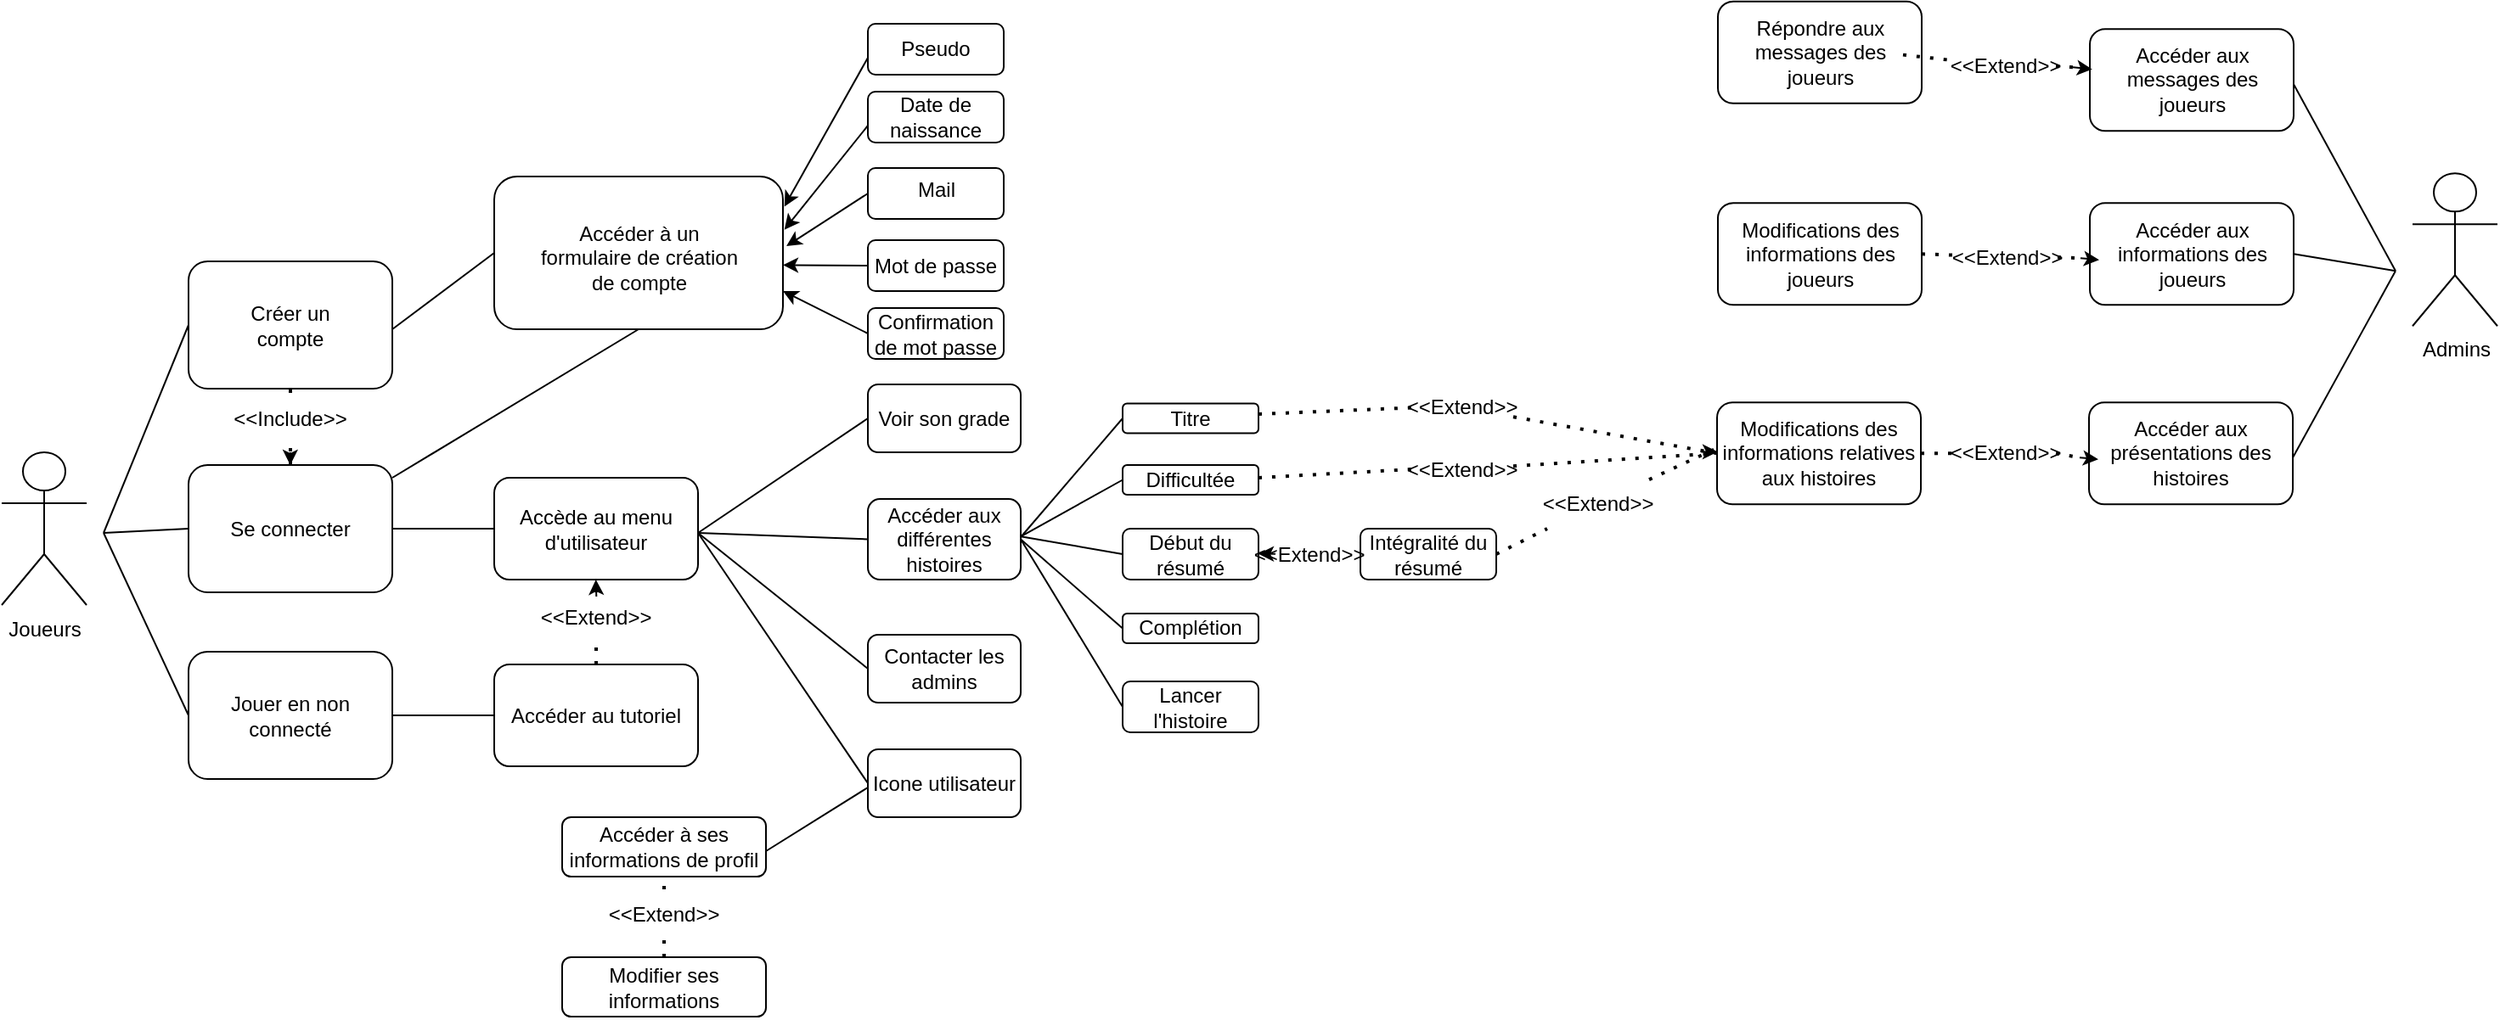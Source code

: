<mxfile version="22.1.18" type="github">
  <diagram name="Page-1" id="AjwULoWMy9asSLQhuLiu">
    <mxGraphModel dx="1093" dy="704" grid="1" gridSize="10" guides="1" tooltips="1" connect="1" arrows="1" fold="1" page="1" pageScale="1" pageWidth="827" pageHeight="1169" math="0" shadow="0">
      <root>
        <mxCell id="0" />
        <mxCell id="1" parent="0" />
        <mxCell id="D1IQfgWgTyx_je3_ZWLh-3" value="Joueurs" style="shape=umlActor;verticalLabelPosition=bottom;verticalAlign=top;html=1;outlineConnect=0;" vertex="1" parent="1">
          <mxGeometry x="30" y="352.5" width="50" height="90" as="geometry" />
        </mxCell>
        <mxCell id="D1IQfgWgTyx_je3_ZWLh-4" value="" style="rounded=1;whiteSpace=wrap;html=1;" vertex="1" parent="1">
          <mxGeometry x="140" y="360" width="120" height="75" as="geometry" />
        </mxCell>
        <mxCell id="D1IQfgWgTyx_je3_ZWLh-7" value="" style="rounded=1;whiteSpace=wrap;html=1;" vertex="1" parent="1">
          <mxGeometry x="140" y="240" width="120" height="75" as="geometry" />
        </mxCell>
        <mxCell id="D1IQfgWgTyx_je3_ZWLh-8" value="Créer un compte" style="text;html=1;strokeColor=none;fillColor=none;align=center;verticalAlign=middle;whiteSpace=wrap;rounded=0;" vertex="1" parent="1">
          <mxGeometry x="160" y="257.5" width="80" height="40" as="geometry" />
        </mxCell>
        <mxCell id="D1IQfgWgTyx_je3_ZWLh-9" value="Se connecter" style="text;html=1;strokeColor=none;fillColor=none;align=center;verticalAlign=middle;whiteSpace=wrap;rounded=0;" vertex="1" parent="1">
          <mxGeometry x="160" y="377.5" width="80" height="40" as="geometry" />
        </mxCell>
        <mxCell id="D1IQfgWgTyx_je3_ZWLh-10" value="" style="rounded=1;whiteSpace=wrap;html=1;" vertex="1" parent="1">
          <mxGeometry x="140" y="470" width="120" height="75" as="geometry" />
        </mxCell>
        <mxCell id="D1IQfgWgTyx_je3_ZWLh-11" value="Jouer en non connecté" style="text;html=1;strokeColor=none;fillColor=none;align=center;verticalAlign=middle;whiteSpace=wrap;rounded=0;" vertex="1" parent="1">
          <mxGeometry x="160" y="487.5" width="80" height="40" as="geometry" />
        </mxCell>
        <mxCell id="D1IQfgWgTyx_je3_ZWLh-13" value="" style="endArrow=none;html=1;rounded=0;entryX=0;entryY=0.5;entryDx=0;entryDy=0;" edge="1" parent="1" target="D1IQfgWgTyx_je3_ZWLh-7">
          <mxGeometry width="50" height="50" relative="1" as="geometry">
            <mxPoint x="90" y="400" as="sourcePoint" />
            <mxPoint x="80" y="310" as="targetPoint" />
          </mxGeometry>
        </mxCell>
        <mxCell id="D1IQfgWgTyx_je3_ZWLh-14" value="" style="endArrow=none;html=1;rounded=0;exitX=0;exitY=0.5;exitDx=0;exitDy=0;" edge="1" parent="1" source="D1IQfgWgTyx_je3_ZWLh-10">
          <mxGeometry width="50" height="50" relative="1" as="geometry">
            <mxPoint x="40" y="450" as="sourcePoint" />
            <mxPoint x="90" y="400" as="targetPoint" />
          </mxGeometry>
        </mxCell>
        <mxCell id="D1IQfgWgTyx_je3_ZWLh-15" value="" style="endArrow=none;html=1;rounded=0;entryX=0;entryY=0.5;entryDx=0;entryDy=0;" edge="1" parent="1" target="D1IQfgWgTyx_je3_ZWLh-4">
          <mxGeometry width="50" height="50" relative="1" as="geometry">
            <mxPoint x="90" y="400" as="sourcePoint" />
            <mxPoint x="140" y="352.5" as="targetPoint" />
          </mxGeometry>
        </mxCell>
        <mxCell id="D1IQfgWgTyx_je3_ZWLh-16" value="" style="rounded=1;whiteSpace=wrap;html=1;" vertex="1" parent="1">
          <mxGeometry x="320" y="190" width="170" height="90" as="geometry" />
        </mxCell>
        <mxCell id="D1IQfgWgTyx_je3_ZWLh-17" value="Accéder à un formulaire de création de compte " style="text;html=1;strokeColor=none;fillColor=none;align=center;verticalAlign=middle;whiteSpace=wrap;rounded=0;" vertex="1" parent="1">
          <mxGeometry x="342.5" y="220" width="125" height="35" as="geometry" />
        </mxCell>
        <mxCell id="D1IQfgWgTyx_je3_ZWLh-18" value="" style="rounded=1;whiteSpace=wrap;html=1;" vertex="1" parent="1">
          <mxGeometry x="540" y="185" width="80" height="30" as="geometry" />
        </mxCell>
        <mxCell id="D1IQfgWgTyx_je3_ZWLh-19" value="Mail" style="text;html=1;strokeColor=none;fillColor=none;align=center;verticalAlign=middle;whiteSpace=wrap;rounded=0;" vertex="1" parent="1">
          <mxGeometry x="517.5" y="180" width="125" height="35" as="geometry" />
        </mxCell>
        <mxCell id="D1IQfgWgTyx_je3_ZWLh-20" value="Mot de passe" style="rounded=1;whiteSpace=wrap;html=1;" vertex="1" parent="1">
          <mxGeometry x="540" y="227.5" width="80" height="30" as="geometry" />
        </mxCell>
        <mxCell id="D1IQfgWgTyx_je3_ZWLh-21" value="Confirmation de mot passe" style="rounded=1;whiteSpace=wrap;html=1;" vertex="1" parent="1">
          <mxGeometry x="540" y="267.5" width="80" height="30" as="geometry" />
        </mxCell>
        <mxCell id="D1IQfgWgTyx_je3_ZWLh-25" value="" style="endArrow=none;dashed=1;html=1;dashPattern=1 3;strokeWidth=2;rounded=0;entryX=0.5;entryY=1;entryDx=0;entryDy=0;" edge="1" parent="1" source="D1IQfgWgTyx_je3_ZWLh-28" target="D1IQfgWgTyx_je3_ZWLh-7">
          <mxGeometry width="50" height="50" relative="1" as="geometry">
            <mxPoint x="200" y="360" as="sourcePoint" />
            <mxPoint x="250" y="310" as="targetPoint" />
          </mxGeometry>
        </mxCell>
        <mxCell id="D1IQfgWgTyx_je3_ZWLh-26" value="" style="endArrow=classic;html=1;rounded=0;" edge="1" parent="1">
          <mxGeometry width="50" height="50" relative="1" as="geometry">
            <mxPoint x="199.91" y="352.5" as="sourcePoint" />
            <mxPoint x="199.91" y="360" as="targetPoint" />
          </mxGeometry>
        </mxCell>
        <mxCell id="D1IQfgWgTyx_je3_ZWLh-29" value="" style="endArrow=none;html=1;rounded=0;entryX=0;entryY=0.5;entryDx=0;entryDy=0;" edge="1" parent="1" target="D1IQfgWgTyx_je3_ZWLh-16">
          <mxGeometry width="50" height="50" relative="1" as="geometry">
            <mxPoint x="260" y="280" as="sourcePoint" />
            <mxPoint x="310" y="230" as="targetPoint" />
          </mxGeometry>
        </mxCell>
        <mxCell id="D1IQfgWgTyx_je3_ZWLh-30" value="" style="endArrow=classic;html=1;rounded=0;exitX=0.18;exitY=0.571;exitDx=0;exitDy=0;exitPerimeter=0;entryX=1.012;entryY=0.456;entryDx=0;entryDy=0;entryPerimeter=0;" edge="1" parent="1" source="D1IQfgWgTyx_je3_ZWLh-19" target="D1IQfgWgTyx_je3_ZWLh-16">
          <mxGeometry width="50" height="50" relative="1" as="geometry">
            <mxPoint x="520" y="220" as="sourcePoint" />
            <mxPoint x="490" y="240" as="targetPoint" />
          </mxGeometry>
        </mxCell>
        <mxCell id="D1IQfgWgTyx_je3_ZWLh-31" value="" style="endArrow=classic;html=1;rounded=0;exitX=0;exitY=0.5;exitDx=0;exitDy=0;" edge="1" parent="1" source="D1IQfgWgTyx_je3_ZWLh-20">
          <mxGeometry width="50" height="50" relative="1" as="geometry">
            <mxPoint x="520" y="242.18" as="sourcePoint" />
            <mxPoint x="490" y="242.18" as="targetPoint" />
          </mxGeometry>
        </mxCell>
        <mxCell id="D1IQfgWgTyx_je3_ZWLh-32" value="" style="endArrow=classic;html=1;rounded=0;exitX=0;exitY=0.5;exitDx=0;exitDy=0;entryX=1;entryY=0.75;entryDx=0;entryDy=0;" edge="1" parent="1" source="D1IQfgWgTyx_je3_ZWLh-21" target="D1IQfgWgTyx_je3_ZWLh-16">
          <mxGeometry width="50" height="50" relative="1" as="geometry">
            <mxPoint x="530" y="267.5" as="sourcePoint" />
            <mxPoint x="490" y="247.5" as="targetPoint" />
          </mxGeometry>
        </mxCell>
        <mxCell id="D1IQfgWgTyx_je3_ZWLh-33" value="Pseudo" style="rounded=1;whiteSpace=wrap;html=1;" vertex="1" parent="1">
          <mxGeometry x="540" y="100" width="80" height="30" as="geometry" />
        </mxCell>
        <mxCell id="D1IQfgWgTyx_je3_ZWLh-34" value="Date de naissance" style="rounded=1;whiteSpace=wrap;html=1;" vertex="1" parent="1">
          <mxGeometry x="540" y="140" width="80" height="30" as="geometry" />
        </mxCell>
        <mxCell id="D1IQfgWgTyx_je3_ZWLh-35" value="" style="endArrow=classic;html=1;rounded=0;exitX=0.18;exitY=0.571;exitDx=0;exitDy=0;exitPerimeter=0;entryX=1.005;entryY=0.197;entryDx=0;entryDy=0;entryPerimeter=0;" edge="1" parent="1" target="D1IQfgWgTyx_je3_ZWLh-16">
          <mxGeometry width="50" height="50" relative="1" as="geometry">
            <mxPoint x="540" y="120" as="sourcePoint" />
            <mxPoint x="490" y="160" as="targetPoint" />
          </mxGeometry>
        </mxCell>
        <mxCell id="D1IQfgWgTyx_je3_ZWLh-36" value="" style="endArrow=classic;html=1;rounded=0;exitX=0.18;exitY=0.571;exitDx=0;exitDy=0;exitPerimeter=0;entryX=1.005;entryY=0.348;entryDx=0;entryDy=0;entryPerimeter=0;" edge="1" parent="1" target="D1IQfgWgTyx_je3_ZWLh-16">
          <mxGeometry width="50" height="50" relative="1" as="geometry">
            <mxPoint x="540" y="160" as="sourcePoint" />
            <mxPoint x="490" y="200" as="targetPoint" />
          </mxGeometry>
        </mxCell>
        <mxCell id="D1IQfgWgTyx_je3_ZWLh-37" value="Accéder au tutoriel" style="rounded=1;whiteSpace=wrap;html=1;" vertex="1" parent="1">
          <mxGeometry x="320" y="477.5" width="120" height="60" as="geometry" />
        </mxCell>
        <mxCell id="D1IQfgWgTyx_je3_ZWLh-38" value="Accède au menu d&#39;utilisateur" style="rounded=1;whiteSpace=wrap;html=1;" vertex="1" parent="1">
          <mxGeometry x="320" y="367.5" width="120" height="60" as="geometry" />
        </mxCell>
        <mxCell id="D1IQfgWgTyx_je3_ZWLh-39" value="" style="endArrow=none;dashed=1;html=1;dashPattern=1 3;strokeWidth=2;rounded=0;exitX=0.5;exitY=0;exitDx=0;exitDy=0;" edge="1" parent="1" source="D1IQfgWgTyx_je3_ZWLh-42">
          <mxGeometry width="50" height="50" relative="1" as="geometry">
            <mxPoint x="330" y="477.5" as="sourcePoint" />
            <mxPoint x="380" y="427.5" as="targetPoint" />
          </mxGeometry>
        </mxCell>
        <mxCell id="D1IQfgWgTyx_je3_ZWLh-40" value="" style="endArrow=classic;html=1;rounded=0;" edge="1" parent="1">
          <mxGeometry width="50" height="50" relative="1" as="geometry">
            <mxPoint x="379.85" y="480" as="sourcePoint" />
            <mxPoint x="379.85" y="480" as="targetPoint" />
          </mxGeometry>
        </mxCell>
        <mxCell id="D1IQfgWgTyx_je3_ZWLh-41" value="" style="endArrow=classic;html=1;rounded=0;" edge="1" parent="1">
          <mxGeometry width="50" height="50" relative="1" as="geometry">
            <mxPoint x="380.15" y="437.5" as="sourcePoint" />
            <mxPoint x="379.85" y="427.5" as="targetPoint" />
          </mxGeometry>
        </mxCell>
        <mxCell id="D1IQfgWgTyx_je3_ZWLh-43" value="" style="endArrow=none;html=1;rounded=0;entryX=0;entryY=0.5;entryDx=0;entryDy=0;exitX=1;exitY=0.5;exitDx=0;exitDy=0;" edge="1" parent="1" source="D1IQfgWgTyx_je3_ZWLh-10" target="D1IQfgWgTyx_je3_ZWLh-37">
          <mxGeometry width="50" height="50" relative="1" as="geometry">
            <mxPoint x="260" y="520" as="sourcePoint" />
            <mxPoint x="310" y="470" as="targetPoint" />
          </mxGeometry>
        </mxCell>
        <mxCell id="D1IQfgWgTyx_je3_ZWLh-44" value="" style="endArrow=none;html=1;rounded=0;entryX=0;entryY=0.5;entryDx=0;entryDy=0;exitX=1;exitY=0.5;exitDx=0;exitDy=0;" edge="1" parent="1" source="D1IQfgWgTyx_je3_ZWLh-4" target="D1IQfgWgTyx_je3_ZWLh-38">
          <mxGeometry width="50" height="50" relative="1" as="geometry">
            <mxPoint x="220" y="450" as="sourcePoint" />
            <mxPoint x="270" y="400" as="targetPoint" />
          </mxGeometry>
        </mxCell>
        <mxCell id="D1IQfgWgTyx_je3_ZWLh-46" value="" style="endArrow=none;html=1;rounded=0;entryX=0.5;entryY=1;entryDx=0;entryDy=0;" edge="1" parent="1" target="D1IQfgWgTyx_je3_ZWLh-16">
          <mxGeometry width="50" height="50" relative="1" as="geometry">
            <mxPoint x="260" y="367.5" as="sourcePoint" />
            <mxPoint x="310" y="317.5" as="targetPoint" />
          </mxGeometry>
        </mxCell>
        <mxCell id="D1IQfgWgTyx_je3_ZWLh-47" value="Accéder aux différentes histoires" style="rounded=1;whiteSpace=wrap;html=1;" vertex="1" parent="1">
          <mxGeometry x="540" y="380" width="90" height="47.5" as="geometry" />
        </mxCell>
        <mxCell id="D1IQfgWgTyx_je3_ZWLh-48" value="Voir son grade" style="rounded=1;whiteSpace=wrap;html=1;" vertex="1" parent="1">
          <mxGeometry x="540" y="312.5" width="90" height="40" as="geometry" />
        </mxCell>
        <mxCell id="D1IQfgWgTyx_je3_ZWLh-49" value="Contacter les admins" style="rounded=1;whiteSpace=wrap;html=1;" vertex="1" parent="1">
          <mxGeometry x="540" y="460" width="90" height="40" as="geometry" />
        </mxCell>
        <mxCell id="D1IQfgWgTyx_je3_ZWLh-50" value="" style="endArrow=none;html=1;rounded=0;entryX=0;entryY=0.5;entryDx=0;entryDy=0;" edge="1" parent="1" target="D1IQfgWgTyx_je3_ZWLh-48">
          <mxGeometry width="50" height="50" relative="1" as="geometry">
            <mxPoint x="440" y="400" as="sourcePoint" />
            <mxPoint x="510" y="350" as="targetPoint" />
          </mxGeometry>
        </mxCell>
        <mxCell id="D1IQfgWgTyx_je3_ZWLh-51" value="" style="endArrow=none;html=1;rounded=0;entryX=0;entryY=0.5;entryDx=0;entryDy=0;" edge="1" parent="1" target="D1IQfgWgTyx_je3_ZWLh-47">
          <mxGeometry width="50" height="50" relative="1" as="geometry">
            <mxPoint x="440" y="400" as="sourcePoint" />
            <mxPoint x="510" y="350" as="targetPoint" />
          </mxGeometry>
        </mxCell>
        <mxCell id="D1IQfgWgTyx_je3_ZWLh-52" value="" style="endArrow=none;html=1;rounded=0;entryX=0;entryY=0.5;entryDx=0;entryDy=0;" edge="1" parent="1" target="D1IQfgWgTyx_je3_ZWLh-49">
          <mxGeometry width="50" height="50" relative="1" as="geometry">
            <mxPoint x="440" y="400" as="sourcePoint" />
            <mxPoint x="510" y="350" as="targetPoint" />
          </mxGeometry>
        </mxCell>
        <mxCell id="D1IQfgWgTyx_je3_ZWLh-53" value="Icone utilisateur" style="rounded=1;whiteSpace=wrap;html=1;" vertex="1" parent="1">
          <mxGeometry x="540" y="527.5" width="90" height="40" as="geometry" />
        </mxCell>
        <mxCell id="D1IQfgWgTyx_je3_ZWLh-54" value="" style="endArrow=none;html=1;rounded=0;entryX=0;entryY=0.5;entryDx=0;entryDy=0;" edge="1" parent="1" target="D1IQfgWgTyx_je3_ZWLh-53">
          <mxGeometry width="50" height="50" relative="1" as="geometry">
            <mxPoint x="440" y="400" as="sourcePoint" />
            <mxPoint x="510" y="350" as="targetPoint" />
          </mxGeometry>
        </mxCell>
        <mxCell id="D1IQfgWgTyx_je3_ZWLh-55" value="Titre" style="rounded=1;whiteSpace=wrap;html=1;" vertex="1" parent="1">
          <mxGeometry x="690" y="323.75" width="80" height="17.5" as="geometry" />
        </mxCell>
        <mxCell id="D1IQfgWgTyx_je3_ZWLh-56" value="Difficultée" style="rounded=1;whiteSpace=wrap;html=1;" vertex="1" parent="1">
          <mxGeometry x="690" y="360" width="80" height="17.5" as="geometry" />
        </mxCell>
        <mxCell id="D1IQfgWgTyx_je3_ZWLh-57" value="Début du résumé" style="rounded=1;whiteSpace=wrap;html=1;" vertex="1" parent="1">
          <mxGeometry x="690" y="397.5" width="80" height="30" as="geometry" />
        </mxCell>
        <mxCell id="D1IQfgWgTyx_je3_ZWLh-58" value="Intégralité du résumé" style="rounded=1;whiteSpace=wrap;html=1;" vertex="1" parent="1">
          <mxGeometry x="830" y="397.5" width="80" height="30" as="geometry" />
        </mxCell>
        <mxCell id="D1IQfgWgTyx_je3_ZWLh-62" value="" style="endArrow=none;dashed=1;html=1;dashPattern=1 3;strokeWidth=2;rounded=0;entryX=0;entryY=0.5;entryDx=0;entryDy=0;exitX=1;exitY=0.5;exitDx=0;exitDy=0;" edge="1" parent="1" source="D1IQfgWgTyx_je3_ZWLh-65" target="D1IQfgWgTyx_je3_ZWLh-58">
          <mxGeometry width="50" height="50" relative="1" as="geometry">
            <mxPoint x="770" y="417.5" as="sourcePoint" />
            <mxPoint x="820" y="367.5" as="targetPoint" />
          </mxGeometry>
        </mxCell>
        <mxCell id="D1IQfgWgTyx_je3_ZWLh-63" value="" style="endArrow=classic;html=1;rounded=0;" edge="1" parent="1">
          <mxGeometry width="50" height="50" relative="1" as="geometry">
            <mxPoint x="780" y="425" as="sourcePoint" />
            <mxPoint x="780" y="425" as="targetPoint" />
          </mxGeometry>
        </mxCell>
        <mxCell id="D1IQfgWgTyx_je3_ZWLh-64" value="" style="endArrow=classic;html=1;rounded=0;" edge="1" parent="1">
          <mxGeometry width="50" height="50" relative="1" as="geometry">
            <mxPoint x="780" y="412.36" as="sourcePoint" />
            <mxPoint x="770" y="412.36" as="targetPoint" />
          </mxGeometry>
        </mxCell>
        <mxCell id="D1IQfgWgTyx_je3_ZWLh-66" value="Complétion" style="rounded=1;whiteSpace=wrap;html=1;" vertex="1" parent="1">
          <mxGeometry x="690" y="447.5" width="80" height="17.5" as="geometry" />
        </mxCell>
        <mxCell id="D1IQfgWgTyx_je3_ZWLh-67" value="" style="endArrow=none;html=1;rounded=0;entryX=0;entryY=0.5;entryDx=0;entryDy=0;exitX=1;exitY=0.5;exitDx=0;exitDy=0;" edge="1" parent="1" source="D1IQfgWgTyx_je3_ZWLh-47" target="D1IQfgWgTyx_je3_ZWLh-66">
          <mxGeometry width="50" height="50" relative="1" as="geometry">
            <mxPoint x="630" y="400" as="sourcePoint" />
            <mxPoint x="750" y="390" as="targetPoint" />
          </mxGeometry>
        </mxCell>
        <mxCell id="D1IQfgWgTyx_je3_ZWLh-68" value="" style="endArrow=none;html=1;rounded=0;entryX=0;entryY=0.5;entryDx=0;entryDy=0;" edge="1" parent="1" target="D1IQfgWgTyx_je3_ZWLh-55">
          <mxGeometry width="50" height="50" relative="1" as="geometry">
            <mxPoint x="630" y="402.5" as="sourcePoint" />
            <mxPoint x="680" y="352.5" as="targetPoint" />
          </mxGeometry>
        </mxCell>
        <mxCell id="D1IQfgWgTyx_je3_ZWLh-69" value="" style="endArrow=none;html=1;rounded=0;exitX=1.007;exitY=0.459;exitDx=0;exitDy=0;exitPerimeter=0;entryX=0;entryY=0.5;entryDx=0;entryDy=0;" edge="1" parent="1" source="D1IQfgWgTyx_je3_ZWLh-47" target="D1IQfgWgTyx_je3_ZWLh-56">
          <mxGeometry width="50" height="50" relative="1" as="geometry">
            <mxPoint x="650" y="422.5" as="sourcePoint" />
            <mxPoint x="700" y="372.5" as="targetPoint" />
          </mxGeometry>
        </mxCell>
        <mxCell id="D1IQfgWgTyx_je3_ZWLh-70" value="" style="endArrow=none;html=1;rounded=0;exitX=1.001;exitY=0.465;exitDx=0;exitDy=0;entryX=0;entryY=0.5;entryDx=0;entryDy=0;exitPerimeter=0;" edge="1" parent="1" source="D1IQfgWgTyx_je3_ZWLh-47" target="D1IQfgWgTyx_je3_ZWLh-57">
          <mxGeometry width="50" height="50" relative="1" as="geometry">
            <mxPoint x="700" y="440" as="sourcePoint" />
            <mxPoint x="750" y="390" as="targetPoint" />
          </mxGeometry>
        </mxCell>
        <mxCell id="D1IQfgWgTyx_je3_ZWLh-71" value="Lancer l&#39;histoire" style="rounded=1;whiteSpace=wrap;html=1;" vertex="1" parent="1">
          <mxGeometry x="690" y="487.5" width="80" height="30" as="geometry" />
        </mxCell>
        <mxCell id="D1IQfgWgTyx_je3_ZWLh-72" value="" style="endArrow=none;html=1;rounded=0;entryX=1;entryY=0.5;entryDx=0;entryDy=0;exitX=0;exitY=0.5;exitDx=0;exitDy=0;" edge="1" parent="1" source="D1IQfgWgTyx_je3_ZWLh-71" target="D1IQfgWgTyx_je3_ZWLh-47">
          <mxGeometry width="50" height="50" relative="1" as="geometry">
            <mxPoint x="790" y="500" as="sourcePoint" />
            <mxPoint x="840" y="450" as="targetPoint" />
          </mxGeometry>
        </mxCell>
        <mxCell id="D1IQfgWgTyx_je3_ZWLh-73" value="Accéder à ses informations de profil" style="rounded=1;whiteSpace=wrap;html=1;" vertex="1" parent="1">
          <mxGeometry x="360" y="567.5" width="120" height="35" as="geometry" />
        </mxCell>
        <mxCell id="D1IQfgWgTyx_je3_ZWLh-74" value="Modifier ses informations" style="rounded=1;whiteSpace=wrap;html=1;" vertex="1" parent="1">
          <mxGeometry x="360" y="650" width="120" height="35" as="geometry" />
        </mxCell>
        <mxCell id="D1IQfgWgTyx_je3_ZWLh-76" value="" style="endArrow=none;dashed=1;html=1;dashPattern=1 3;strokeWidth=2;rounded=0;entryX=0.5;entryY=1;entryDx=0;entryDy=0;exitX=0.5;exitY=0;exitDx=0;exitDy=0;" edge="1" parent="1" source="D1IQfgWgTyx_je3_ZWLh-78" target="D1IQfgWgTyx_je3_ZWLh-73">
          <mxGeometry width="50" height="50" relative="1" as="geometry">
            <mxPoint x="414" y="620" as="sourcePoint" />
            <mxPoint x="464" y="570" as="targetPoint" />
          </mxGeometry>
        </mxCell>
        <mxCell id="D1IQfgWgTyx_je3_ZWLh-79" value="" style="endArrow=none;html=1;rounded=0;" edge="1" parent="1">
          <mxGeometry width="50" height="50" relative="1" as="geometry">
            <mxPoint x="480" y="587.5" as="sourcePoint" />
            <mxPoint x="540" y="550" as="targetPoint" />
          </mxGeometry>
        </mxCell>
        <mxCell id="D1IQfgWgTyx_je3_ZWLh-80" value="Admins" style="shape=umlActor;verticalLabelPosition=bottom;verticalAlign=top;html=1;outlineConnect=0;" vertex="1" parent="1">
          <mxGeometry x="1449.5" y="188.13" width="50" height="90" as="geometry" />
        </mxCell>
        <mxCell id="D1IQfgWgTyx_je3_ZWLh-83" value="Accéder aux messages des joueurs" style="rounded=1;whiteSpace=wrap;html=1;" vertex="1" parent="1">
          <mxGeometry x="1259.5" y="103.13" width="120" height="60" as="geometry" />
        </mxCell>
        <mxCell id="D1IQfgWgTyx_je3_ZWLh-84" value="Accéder aux informations des joueurs" style="rounded=1;whiteSpace=wrap;html=1;" vertex="1" parent="1">
          <mxGeometry x="1259.5" y="205.63" width="120" height="60" as="geometry" />
        </mxCell>
        <mxCell id="D1IQfgWgTyx_je3_ZWLh-85" value="Modifications des informations des joueurs" style="rounded=1;whiteSpace=wrap;html=1;" vertex="1" parent="1">
          <mxGeometry x="1040.5" y="205.63" width="120" height="60" as="geometry" />
        </mxCell>
        <mxCell id="D1IQfgWgTyx_je3_ZWLh-86" value="" style="endArrow=none;dashed=1;html=1;dashPattern=1 3;strokeWidth=2;rounded=0;exitX=1;exitY=0.5;exitDx=0;exitDy=0;" edge="1" parent="1" source="D1IQfgWgTyx_je3_ZWLh-89">
          <mxGeometry width="50" height="50" relative="1" as="geometry">
            <mxPoint x="1149.5" y="118.31" as="sourcePoint" />
            <mxPoint x="1249.5" y="125.63" as="targetPoint" />
          </mxGeometry>
        </mxCell>
        <mxCell id="D1IQfgWgTyx_je3_ZWLh-87" value="" style="endArrow=classic;html=1;rounded=0;" edge="1" parent="1">
          <mxGeometry width="50" height="50" relative="1" as="geometry">
            <mxPoint x="1238.5" y="118.13" as="sourcePoint" />
            <mxPoint x="1238.5" y="118.13" as="targetPoint" />
          </mxGeometry>
        </mxCell>
        <mxCell id="D1IQfgWgTyx_je3_ZWLh-88" value="" style="endArrow=classic;html=1;rounded=0;entryX=0.012;entryY=0.395;entryDx=0;entryDy=0;entryPerimeter=0;" edge="1" parent="1" target="D1IQfgWgTyx_je3_ZWLh-83">
          <mxGeometry width="50" height="50" relative="1" as="geometry">
            <mxPoint x="1249.5" y="125.63" as="sourcePoint" />
            <mxPoint x="1248.5" y="118.13" as="targetPoint" />
          </mxGeometry>
        </mxCell>
        <mxCell id="D1IQfgWgTyx_je3_ZWLh-90" value="" style="endArrow=none;html=1;rounded=0;exitX=1;exitY=0.5;exitDx=0;exitDy=0;" edge="1" parent="1" source="D1IQfgWgTyx_je3_ZWLh-84">
          <mxGeometry width="50" height="50" relative="1" as="geometry">
            <mxPoint x="1379.5" y="248.13" as="sourcePoint" />
            <mxPoint x="1439.5" y="245.63" as="targetPoint" />
          </mxGeometry>
        </mxCell>
        <mxCell id="D1IQfgWgTyx_je3_ZWLh-92" value="" style="endArrow=none;html=1;rounded=0;" edge="1" parent="1">
          <mxGeometry width="50" height="50" relative="1" as="geometry">
            <mxPoint x="1379.5" y="135.63" as="sourcePoint" />
            <mxPoint x="1439.5" y="245.63" as="targetPoint" />
          </mxGeometry>
        </mxCell>
        <mxCell id="D1IQfgWgTyx_je3_ZWLh-93" value="Répondre aux messages des joueurs" style="rounded=1;whiteSpace=wrap;html=1;" vertex="1" parent="1">
          <mxGeometry x="1040.5" y="86.88" width="120" height="60" as="geometry" />
        </mxCell>
        <mxCell id="D1IQfgWgTyx_je3_ZWLh-94" value="" style="endArrow=none;dashed=1;html=1;dashPattern=1 3;strokeWidth=2;rounded=0;exitX=1;exitY=0.5;exitDx=0;exitDy=0;" edge="1" parent="1" source="D1IQfgWgTyx_je3_ZWLh-97">
          <mxGeometry width="50" height="50" relative="1" as="geometry">
            <mxPoint x="1154" y="230.81" as="sourcePoint" />
            <mxPoint x="1254" y="238.13" as="targetPoint" />
          </mxGeometry>
        </mxCell>
        <mxCell id="D1IQfgWgTyx_je3_ZWLh-95" value="" style="endArrow=classic;html=1;rounded=0;" edge="1" parent="1">
          <mxGeometry width="50" height="50" relative="1" as="geometry">
            <mxPoint x="1243" y="230.63" as="sourcePoint" />
            <mxPoint x="1243" y="230.63" as="targetPoint" />
          </mxGeometry>
        </mxCell>
        <mxCell id="D1IQfgWgTyx_je3_ZWLh-96" value="" style="endArrow=classic;html=1;rounded=0;entryX=0.012;entryY=0.395;entryDx=0;entryDy=0;entryPerimeter=0;" edge="1" parent="1">
          <mxGeometry width="50" height="50" relative="1" as="geometry">
            <mxPoint x="1254" y="238.13" as="sourcePoint" />
            <mxPoint x="1265" y="239.13" as="targetPoint" />
          </mxGeometry>
        </mxCell>
        <mxCell id="D1IQfgWgTyx_je3_ZWLh-102" value="Accéder aux présentations des histoires" style="rounded=1;whiteSpace=wrap;html=1;" vertex="1" parent="1">
          <mxGeometry x="1259" y="323.13" width="120" height="60" as="geometry" />
        </mxCell>
        <mxCell id="D1IQfgWgTyx_je3_ZWLh-103" value="Modifications des informations relatives aux histoires" style="rounded=1;whiteSpace=wrap;html=1;" vertex="1" parent="1">
          <mxGeometry x="1040" y="323.13" width="120" height="60" as="geometry" />
        </mxCell>
        <mxCell id="D1IQfgWgTyx_je3_ZWLh-104" value="" style="endArrow=none;dashed=1;html=1;dashPattern=1 3;strokeWidth=2;rounded=0;exitX=1;exitY=0.5;exitDx=0;exitDy=0;" edge="1" parent="1" source="D1IQfgWgTyx_je3_ZWLh-107">
          <mxGeometry width="50" height="50" relative="1" as="geometry">
            <mxPoint x="1153.5" y="348.31" as="sourcePoint" />
            <mxPoint x="1253.5" y="355.63" as="targetPoint" />
          </mxGeometry>
        </mxCell>
        <mxCell id="D1IQfgWgTyx_je3_ZWLh-105" value="" style="endArrow=classic;html=1;rounded=0;" edge="1" parent="1">
          <mxGeometry width="50" height="50" relative="1" as="geometry">
            <mxPoint x="1242.5" y="348.13" as="sourcePoint" />
            <mxPoint x="1242.5" y="348.13" as="targetPoint" />
          </mxGeometry>
        </mxCell>
        <mxCell id="D1IQfgWgTyx_je3_ZWLh-106" value="" style="endArrow=classic;html=1;rounded=0;entryX=0.012;entryY=0.395;entryDx=0;entryDy=0;entryPerimeter=0;" edge="1" parent="1">
          <mxGeometry width="50" height="50" relative="1" as="geometry">
            <mxPoint x="1253.5" y="355.63" as="sourcePoint" />
            <mxPoint x="1264.5" y="356.63" as="targetPoint" />
          </mxGeometry>
        </mxCell>
        <mxCell id="D1IQfgWgTyx_je3_ZWLh-108" value="" style="endArrow=none;html=1;rounded=0;" edge="1" parent="1">
          <mxGeometry width="50" height="50" relative="1" as="geometry">
            <mxPoint x="1379" y="355.63" as="sourcePoint" />
            <mxPoint x="1439.5" y="245.63" as="targetPoint" />
          </mxGeometry>
        </mxCell>
        <mxCell id="D1IQfgWgTyx_je3_ZWLh-117" value="" style="endArrow=none;dashed=1;html=1;dashPattern=1 3;strokeWidth=2;rounded=0;entryX=0;entryY=0.5;entryDx=0;entryDy=0;" edge="1" parent="1" source="D1IQfgWgTyx_je3_ZWLh-123" target="D1IQfgWgTyx_je3_ZWLh-103">
          <mxGeometry width="50" height="50" relative="1" as="geometry">
            <mxPoint x="770" y="330" as="sourcePoint" />
            <mxPoint x="820" y="280" as="targetPoint" />
          </mxGeometry>
        </mxCell>
        <mxCell id="D1IQfgWgTyx_je3_ZWLh-118" value="" style="endArrow=none;dashed=1;html=1;dashPattern=1 3;strokeWidth=2;rounded=0;entryX=0;entryY=0.5;entryDx=0;entryDy=0;" edge="1" parent="1" source="D1IQfgWgTyx_je3_ZWLh-122" target="D1IQfgWgTyx_je3_ZWLh-103">
          <mxGeometry width="50" height="50" relative="1" as="geometry">
            <mxPoint x="770" y="367.5" as="sourcePoint" />
            <mxPoint x="820" y="317.5" as="targetPoint" />
          </mxGeometry>
        </mxCell>
        <mxCell id="D1IQfgWgTyx_je3_ZWLh-119" value="" style="endArrow=none;dashed=1;html=1;dashPattern=1 3;strokeWidth=2;rounded=0;" edge="1" parent="1" source="D1IQfgWgTyx_je3_ZWLh-121">
          <mxGeometry width="50" height="50" relative="1" as="geometry">
            <mxPoint x="910" y="412.5" as="sourcePoint" />
            <mxPoint x="1040" y="350" as="targetPoint" />
          </mxGeometry>
        </mxCell>
        <mxCell id="D1IQfgWgTyx_je3_ZWLh-120" value="" style="endArrow=classic;html=1;rounded=0;" edge="1" parent="1">
          <mxGeometry width="50" height="50" relative="1" as="geometry">
            <mxPoint x="1030.5" y="352.19" as="sourcePoint" />
            <mxPoint x="1040.5" y="352.19" as="targetPoint" />
          </mxGeometry>
        </mxCell>
        <mxCell id="D1IQfgWgTyx_je3_ZWLh-124" value="" style="endArrow=none;dashed=1;html=1;dashPattern=1 3;strokeWidth=2;rounded=0;entryX=0;entryY=0.5;entryDx=0;entryDy=0;" edge="1" parent="1" target="D1IQfgWgTyx_je3_ZWLh-123">
          <mxGeometry width="50" height="50" relative="1" as="geometry">
            <mxPoint x="770" y="330" as="sourcePoint" />
            <mxPoint x="1040" y="353" as="targetPoint" />
          </mxGeometry>
        </mxCell>
        <mxCell id="D1IQfgWgTyx_je3_ZWLh-123" value="&amp;lt;&amp;lt;Extend&amp;gt;&amp;gt;" style="text;html=1;strokeColor=none;fillColor=none;align=center;verticalAlign=middle;whiteSpace=wrap;rounded=0;" vertex="1" parent="1">
          <mxGeometry x="860" y="311.25" width="60" height="30" as="geometry" />
        </mxCell>
        <mxCell id="D1IQfgWgTyx_je3_ZWLh-126" value="" style="endArrow=none;dashed=1;html=1;dashPattern=1 3;strokeWidth=2;rounded=0;entryX=0;entryY=0.5;entryDx=0;entryDy=0;" edge="1" parent="1" target="D1IQfgWgTyx_je3_ZWLh-122">
          <mxGeometry width="50" height="50" relative="1" as="geometry">
            <mxPoint x="770" y="367.5" as="sourcePoint" />
            <mxPoint x="1040" y="353" as="targetPoint" />
          </mxGeometry>
        </mxCell>
        <mxCell id="D1IQfgWgTyx_je3_ZWLh-122" value="&amp;lt;&amp;lt;Extend&amp;gt;&amp;gt;" style="text;html=1;strokeColor=none;fillColor=none;align=center;verticalAlign=middle;whiteSpace=wrap;rounded=0;" vertex="1" parent="1">
          <mxGeometry x="860" y="347.5" width="60" height="30" as="geometry" />
        </mxCell>
        <mxCell id="D1IQfgWgTyx_je3_ZWLh-127" value="" style="endArrow=none;dashed=1;html=1;dashPattern=1 3;strokeWidth=2;rounded=0;" edge="1" parent="1" target="D1IQfgWgTyx_je3_ZWLh-121">
          <mxGeometry width="50" height="50" relative="1" as="geometry">
            <mxPoint x="910" y="412.5" as="sourcePoint" />
            <mxPoint x="1040" y="350" as="targetPoint" />
          </mxGeometry>
        </mxCell>
        <mxCell id="D1IQfgWgTyx_je3_ZWLh-121" value="&amp;lt;&amp;lt;Extend&amp;gt;&amp;gt;" style="text;html=1;strokeColor=none;fillColor=none;align=center;verticalAlign=middle;whiteSpace=wrap;rounded=0;" vertex="1" parent="1">
          <mxGeometry x="940" y="367.5" width="60" height="30" as="geometry" />
        </mxCell>
        <mxCell id="D1IQfgWgTyx_je3_ZWLh-128" value="" style="endArrow=none;dashed=1;html=1;dashPattern=1 3;strokeWidth=2;rounded=0;exitX=1;exitY=0.5;exitDx=0;exitDy=0;" edge="1" parent="1" source="D1IQfgWgTyx_je3_ZWLh-103" target="D1IQfgWgTyx_je3_ZWLh-107">
          <mxGeometry width="50" height="50" relative="1" as="geometry">
            <mxPoint x="1160" y="353" as="sourcePoint" />
            <mxPoint x="1253.5" y="355.63" as="targetPoint" />
          </mxGeometry>
        </mxCell>
        <mxCell id="D1IQfgWgTyx_je3_ZWLh-107" value="&amp;lt;&amp;lt;Extend&amp;gt;&amp;gt;" style="text;html=1;strokeColor=none;fillColor=none;align=center;verticalAlign=middle;whiteSpace=wrap;rounded=0;" vertex="1" parent="1">
          <mxGeometry x="1179.5" y="338.13" width="60" height="30" as="geometry" />
        </mxCell>
        <mxCell id="D1IQfgWgTyx_je3_ZWLh-129" value="" style="endArrow=none;dashed=1;html=1;dashPattern=1 3;strokeWidth=2;rounded=0;exitX=1;exitY=0.5;exitDx=0;exitDy=0;" edge="1" parent="1" source="D1IQfgWgTyx_je3_ZWLh-85" target="D1IQfgWgTyx_je3_ZWLh-97">
          <mxGeometry width="50" height="50" relative="1" as="geometry">
            <mxPoint x="1161" y="236" as="sourcePoint" />
            <mxPoint x="1254" y="238.13" as="targetPoint" />
          </mxGeometry>
        </mxCell>
        <mxCell id="D1IQfgWgTyx_je3_ZWLh-97" value="&amp;lt;&amp;lt;Extend&amp;gt;&amp;gt;" style="text;html=1;strokeColor=none;fillColor=none;align=center;verticalAlign=middle;whiteSpace=wrap;rounded=0;" vertex="1" parent="1">
          <mxGeometry x="1180.5" y="222.5" width="60" height="30" as="geometry" />
        </mxCell>
        <mxCell id="D1IQfgWgTyx_je3_ZWLh-130" value="" style="endArrow=none;dashed=1;html=1;dashPattern=1 3;strokeWidth=2;rounded=0;exitX=1;exitY=0.5;exitDx=0;exitDy=0;" edge="1" parent="1" target="D1IQfgWgTyx_je3_ZWLh-89">
          <mxGeometry width="50" height="50" relative="1" as="geometry">
            <mxPoint x="1149.5" y="118.31" as="sourcePoint" />
            <mxPoint x="1249.5" y="125.63" as="targetPoint" />
          </mxGeometry>
        </mxCell>
        <mxCell id="D1IQfgWgTyx_je3_ZWLh-89" value="&amp;lt;&amp;lt;Extend&amp;gt;&amp;gt;" style="text;html=1;strokeColor=none;fillColor=none;align=center;verticalAlign=middle;whiteSpace=wrap;rounded=0;" vertex="1" parent="1">
          <mxGeometry x="1179.5" y="110" width="60" height="30" as="geometry" />
        </mxCell>
        <mxCell id="D1IQfgWgTyx_je3_ZWLh-132" value="" style="endArrow=none;dashed=1;html=1;dashPattern=1 3;strokeWidth=2;rounded=0;exitX=0.5;exitY=0;exitDx=0;exitDy=0;" edge="1" parent="1" source="D1IQfgWgTyx_je3_ZWLh-37" target="D1IQfgWgTyx_je3_ZWLh-42">
          <mxGeometry width="50" height="50" relative="1" as="geometry">
            <mxPoint x="380" y="478" as="sourcePoint" />
            <mxPoint x="380" y="427.5" as="targetPoint" />
          </mxGeometry>
        </mxCell>
        <mxCell id="D1IQfgWgTyx_je3_ZWLh-42" value="&amp;lt;&amp;lt;Extend&amp;gt;&amp;gt;" style="text;html=1;strokeColor=none;fillColor=none;align=center;verticalAlign=middle;whiteSpace=wrap;rounded=0;" vertex="1" parent="1">
          <mxGeometry x="350" y="435" width="60" height="30" as="geometry" />
        </mxCell>
        <mxCell id="D1IQfgWgTyx_je3_ZWLh-133" value="" style="endArrow=none;dashed=1;html=1;dashPattern=1 3;strokeWidth=2;rounded=0;entryX=0.5;entryY=1;entryDx=0;entryDy=0;exitX=0.5;exitY=0;exitDx=0;exitDy=0;" edge="1" parent="1" source="D1IQfgWgTyx_je3_ZWLh-74" target="D1IQfgWgTyx_je3_ZWLh-78">
          <mxGeometry width="50" height="50" relative="1" as="geometry">
            <mxPoint x="420" y="650" as="sourcePoint" />
            <mxPoint x="420" y="603" as="targetPoint" />
          </mxGeometry>
        </mxCell>
        <mxCell id="D1IQfgWgTyx_je3_ZWLh-78" value="&amp;lt;&amp;lt;Extend&amp;gt;&amp;gt;" style="text;html=1;strokeColor=none;fillColor=none;align=center;verticalAlign=middle;whiteSpace=wrap;rounded=0;" vertex="1" parent="1">
          <mxGeometry x="390" y="610" width="60" height="30" as="geometry" />
        </mxCell>
        <mxCell id="D1IQfgWgTyx_je3_ZWLh-134" value="" style="endArrow=none;dashed=1;html=1;dashPattern=1 3;strokeWidth=2;rounded=0;entryX=0.5;entryY=1;entryDx=0;entryDy=0;" edge="1" parent="1" target="D1IQfgWgTyx_je3_ZWLh-28">
          <mxGeometry width="50" height="50" relative="1" as="geometry">
            <mxPoint x="200" y="360" as="sourcePoint" />
            <mxPoint x="200" y="315" as="targetPoint" />
          </mxGeometry>
        </mxCell>
        <mxCell id="D1IQfgWgTyx_je3_ZWLh-28" value="&amp;lt;&amp;lt;Include&amp;gt;&amp;gt;" style="text;html=1;strokeColor=none;fillColor=none;align=center;verticalAlign=middle;whiteSpace=wrap;rounded=0;" vertex="1" parent="1">
          <mxGeometry x="170" y="317.5" width="60" height="30" as="geometry" />
        </mxCell>
        <mxCell id="D1IQfgWgTyx_je3_ZWLh-135" style="edgeStyle=orthogonalEdgeStyle;rounded=0;orthogonalLoop=1;jettySize=auto;html=1;exitX=0.5;exitY=1;exitDx=0;exitDy=0;" edge="1" parent="1" source="D1IQfgWgTyx_je3_ZWLh-65" target="D1IQfgWgTyx_je3_ZWLh-65">
          <mxGeometry relative="1" as="geometry" />
        </mxCell>
        <mxCell id="D1IQfgWgTyx_je3_ZWLh-136" value="" style="endArrow=none;dashed=1;html=1;dashPattern=1 3;strokeWidth=2;rounded=0;entryX=0;entryY=0.5;entryDx=0;entryDy=0;exitX=1;exitY=0.5;exitDx=0;exitDy=0;" edge="1" parent="1" source="D1IQfgWgTyx_je3_ZWLh-57" target="D1IQfgWgTyx_je3_ZWLh-65">
          <mxGeometry width="50" height="50" relative="1" as="geometry">
            <mxPoint x="770" y="413" as="sourcePoint" />
            <mxPoint x="830" y="413" as="targetPoint" />
          </mxGeometry>
        </mxCell>
        <mxCell id="D1IQfgWgTyx_je3_ZWLh-65" value="&amp;lt;&amp;lt;Extend&amp;gt;&amp;gt;" style="text;html=1;strokeColor=none;fillColor=none;align=center;verticalAlign=middle;whiteSpace=wrap;rounded=0;" vertex="1" parent="1">
          <mxGeometry x="770" y="397.5" width="60" height="30" as="geometry" />
        </mxCell>
      </root>
    </mxGraphModel>
  </diagram>
</mxfile>
